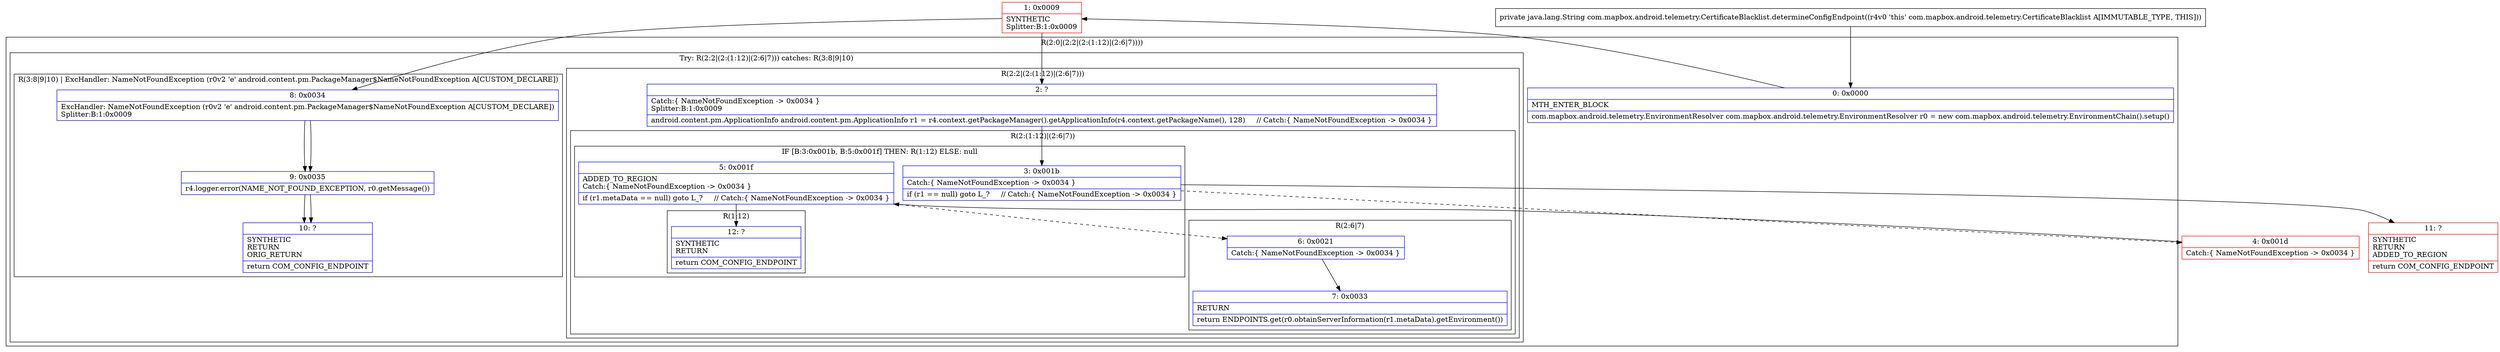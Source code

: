 digraph "CFG forcom.mapbox.android.telemetry.CertificateBlacklist.determineConfigEndpoint()Ljava\/lang\/String;" {
subgraph cluster_Region_1221051026 {
label = "R(2:0|(2:2|(2:(1:12)|(2:6|7))))";
node [shape=record,color=blue];
Node_0 [shape=record,label="{0\:\ 0x0000|MTH_ENTER_BLOCK\l|com.mapbox.android.telemetry.EnvironmentResolver com.mapbox.android.telemetry.EnvironmentResolver r0 = new com.mapbox.android.telemetry.EnvironmentChain().setup()\l}"];
subgraph cluster_TryCatchRegion_470914081 {
label = "Try: R(2:2|(2:(1:12)|(2:6|7))) catches: R(3:8|9|10)";
node [shape=record,color=blue];
subgraph cluster_Region_950677379 {
label = "R(2:2|(2:(1:12)|(2:6|7)))";
node [shape=record,color=blue];
Node_2 [shape=record,label="{2\:\ ?|Catch:\{ NameNotFoundException \-\> 0x0034 \}\lSplitter:B:1:0x0009\l|android.content.pm.ApplicationInfo android.content.pm.ApplicationInfo r1 = r4.context.getPackageManager().getApplicationInfo(r4.context.getPackageName(), 128)     \/\/ Catch:\{ NameNotFoundException \-\> 0x0034 \}\l}"];
subgraph cluster_Region_1371792263 {
label = "R(2:(1:12)|(2:6|7))";
node [shape=record,color=blue];
subgraph cluster_IfRegion_1918773321 {
label = "IF [B:3:0x001b, B:5:0x001f] THEN: R(1:12) ELSE: null";
node [shape=record,color=blue];
Node_3 [shape=record,label="{3\:\ 0x001b|Catch:\{ NameNotFoundException \-\> 0x0034 \}\l|if (r1 == null) goto L_?     \/\/ Catch:\{ NameNotFoundException \-\> 0x0034 \}\l}"];
Node_5 [shape=record,label="{5\:\ 0x001f|ADDED_TO_REGION\lCatch:\{ NameNotFoundException \-\> 0x0034 \}\l|if (r1.metaData == null) goto L_?     \/\/ Catch:\{ NameNotFoundException \-\> 0x0034 \}\l}"];
subgraph cluster_Region_1524705188 {
label = "R(1:12)";
node [shape=record,color=blue];
Node_12 [shape=record,label="{12\:\ ?|SYNTHETIC\lRETURN\l|return COM_CONFIG_ENDPOINT\l}"];
}
}
subgraph cluster_Region_768595817 {
label = "R(2:6|7)";
node [shape=record,color=blue];
Node_6 [shape=record,label="{6\:\ 0x0021|Catch:\{ NameNotFoundException \-\> 0x0034 \}\l}"];
Node_7 [shape=record,label="{7\:\ 0x0033|RETURN\l|return ENDPOINTS.get(r0.obtainServerInformation(r1.metaData).getEnvironment())\l}"];
}
}
}
subgraph cluster_Region_625034014 {
label = "R(3:8|9|10) | ExcHandler: NameNotFoundException (r0v2 'e' android.content.pm.PackageManager$NameNotFoundException A[CUSTOM_DECLARE])\l";
node [shape=record,color=blue];
Node_8 [shape=record,label="{8\:\ 0x0034|ExcHandler: NameNotFoundException (r0v2 'e' android.content.pm.PackageManager$NameNotFoundException A[CUSTOM_DECLARE])\lSplitter:B:1:0x0009\l}"];
Node_9 [shape=record,label="{9\:\ 0x0035|r4.logger.error(NAME_NOT_FOUND_EXCEPTION, r0.getMessage())\l}"];
Node_10 [shape=record,label="{10\:\ ?|SYNTHETIC\lRETURN\lORIG_RETURN\l|return COM_CONFIG_ENDPOINT\l}"];
}
}
}
subgraph cluster_Region_625034014 {
label = "R(3:8|9|10) | ExcHandler: NameNotFoundException (r0v2 'e' android.content.pm.PackageManager$NameNotFoundException A[CUSTOM_DECLARE])\l";
node [shape=record,color=blue];
Node_8 [shape=record,label="{8\:\ 0x0034|ExcHandler: NameNotFoundException (r0v2 'e' android.content.pm.PackageManager$NameNotFoundException A[CUSTOM_DECLARE])\lSplitter:B:1:0x0009\l}"];
Node_9 [shape=record,label="{9\:\ 0x0035|r4.logger.error(NAME_NOT_FOUND_EXCEPTION, r0.getMessage())\l}"];
Node_10 [shape=record,label="{10\:\ ?|SYNTHETIC\lRETURN\lORIG_RETURN\l|return COM_CONFIG_ENDPOINT\l}"];
}
Node_1 [shape=record,color=red,label="{1\:\ 0x0009|SYNTHETIC\lSplitter:B:1:0x0009\l}"];
Node_4 [shape=record,color=red,label="{4\:\ 0x001d|Catch:\{ NameNotFoundException \-\> 0x0034 \}\l}"];
Node_11 [shape=record,color=red,label="{11\:\ ?|SYNTHETIC\lRETURN\lADDED_TO_REGION\l|return COM_CONFIG_ENDPOINT\l}"];
MethodNode[shape=record,label="{private java.lang.String com.mapbox.android.telemetry.CertificateBlacklist.determineConfigEndpoint((r4v0 'this' com.mapbox.android.telemetry.CertificateBlacklist A[IMMUTABLE_TYPE, THIS])) }"];
MethodNode -> Node_0;
Node_0 -> Node_1;
Node_2 -> Node_3;
Node_3 -> Node_4[style=dashed];
Node_3 -> Node_11;
Node_5 -> Node_6[style=dashed];
Node_5 -> Node_12;
Node_6 -> Node_7;
Node_8 -> Node_9;
Node_9 -> Node_10;
Node_8 -> Node_9;
Node_9 -> Node_10;
Node_1 -> Node_2;
Node_1 -> Node_8;
Node_4 -> Node_5;
}

